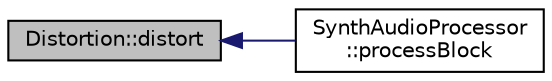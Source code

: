 digraph "Distortion::distort"
{
  edge [fontname="Helvetica",fontsize="10",labelfontname="Helvetica",labelfontsize="10"];
  node [fontname="Helvetica",fontsize="10",shape=record];
  rankdir="LR";
  Node1 [label="Distortion::distort",height=0.2,width=0.4,color="black", fillcolor="grey75", style="filled", fontcolor="black"];
  Node1 -> Node2 [dir="back",color="midnightblue",fontsize="10",style="solid",fontname="Helvetica"];
  Node2 [label="SynthAudioProcessor\l::processBlock",height=0.2,width=0.4,color="black", fillcolor="white", style="filled",URL="$class_synth_audio_processor.html#a06aca846ee4bc24cb94dd27b580038fa",tooltip="Master output functions. "];
}
